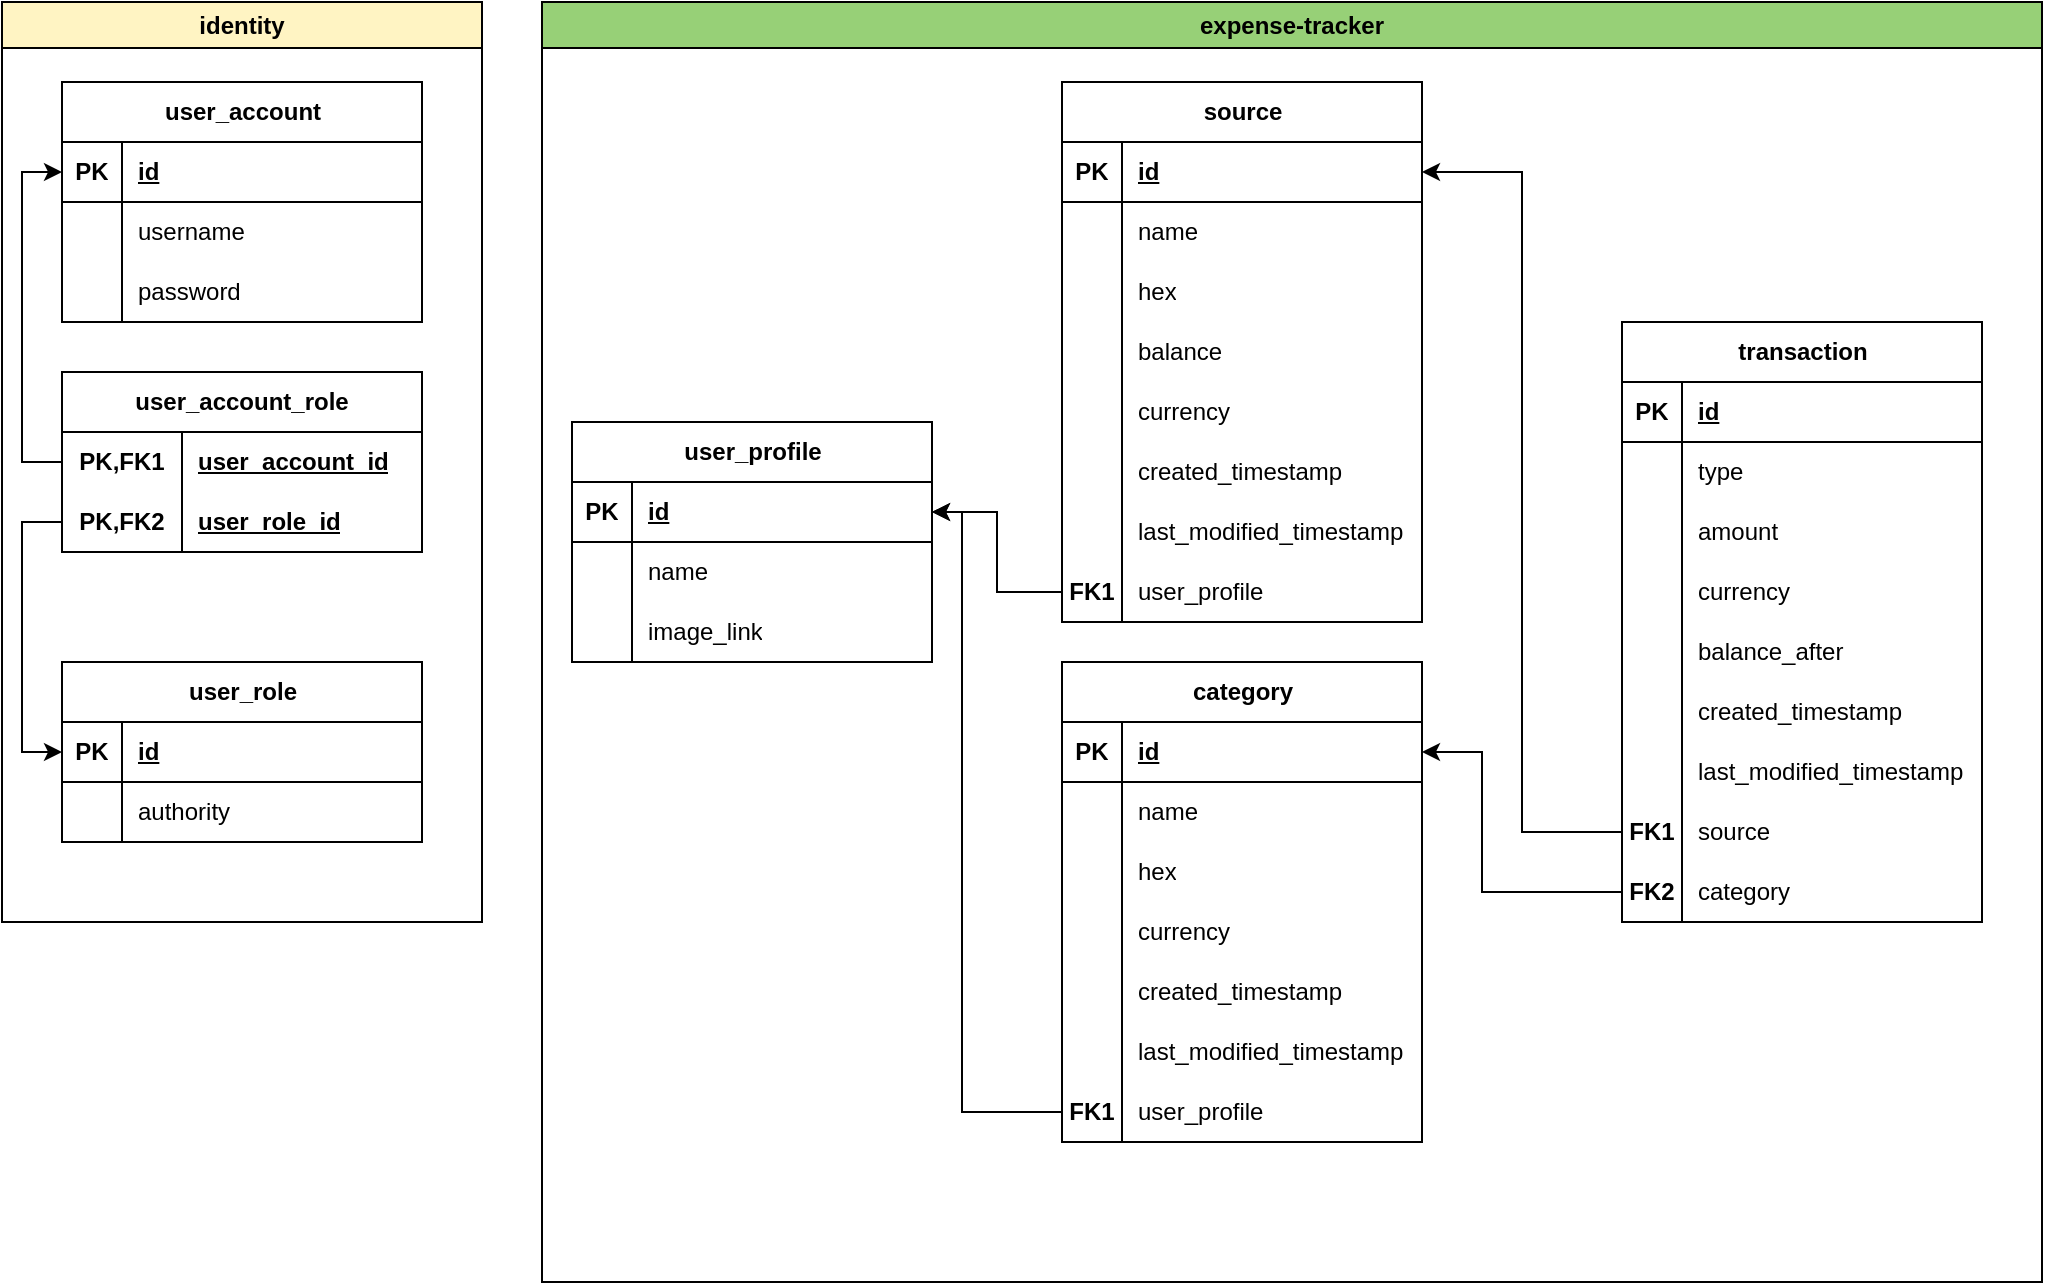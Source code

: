 <mxfile version="22.1.22" type="embed">
  <diagram name="Page-1" id="-AP3NBKIK3Mont0LxP1u">
    <mxGraphModel dx="1598" dy="752" grid="1" gridSize="10" guides="1" tooltips="1" connect="1" arrows="1" fold="1" page="0" pageScale="1" pageWidth="850" pageHeight="1100" math="0" shadow="0">
      <root>
        <mxCell id="0" />
        <mxCell id="1" parent="0" />
        <mxCell id="D_hsqOAqt4-Qwns7WPmI-1" value="identity" style="swimlane;whiteSpace=wrap;html=1;fillColor=#FFF4C3;" parent="1" vertex="1">
          <mxGeometry x="-800" y="20" width="240" height="460" as="geometry" />
        </mxCell>
        <mxCell id="D_hsqOAqt4-Qwns7WPmI-2" value="user_account" style="shape=table;startSize=30;container=1;collapsible=1;childLayout=tableLayout;fixedRows=1;rowLines=0;fontStyle=1;align=center;resizeLast=1;html=1;" parent="D_hsqOAqt4-Qwns7WPmI-1" vertex="1">
          <mxGeometry x="30" y="40" width="180" height="120" as="geometry" />
        </mxCell>
        <mxCell id="D_hsqOAqt4-Qwns7WPmI-3" value="" style="shape=tableRow;horizontal=0;startSize=0;swimlaneHead=0;swimlaneBody=0;fillColor=none;collapsible=0;dropTarget=0;points=[[0,0.5],[1,0.5]];portConstraint=eastwest;top=0;left=0;right=0;bottom=1;" parent="D_hsqOAqt4-Qwns7WPmI-2" vertex="1">
          <mxGeometry y="30" width="180" height="30" as="geometry" />
        </mxCell>
        <mxCell id="D_hsqOAqt4-Qwns7WPmI-4" value="PK" style="shape=partialRectangle;connectable=0;fillColor=none;top=0;left=0;bottom=0;right=0;fontStyle=1;overflow=hidden;whiteSpace=wrap;html=1;" parent="D_hsqOAqt4-Qwns7WPmI-3" vertex="1">
          <mxGeometry width="30" height="30" as="geometry">
            <mxRectangle width="30" height="30" as="alternateBounds" />
          </mxGeometry>
        </mxCell>
        <mxCell id="D_hsqOAqt4-Qwns7WPmI-5" value="id" style="shape=partialRectangle;connectable=0;fillColor=none;top=0;left=0;bottom=0;right=0;align=left;spacingLeft=6;fontStyle=5;overflow=hidden;whiteSpace=wrap;html=1;" parent="D_hsqOAqt4-Qwns7WPmI-3" vertex="1">
          <mxGeometry x="30" width="150" height="30" as="geometry">
            <mxRectangle width="150" height="30" as="alternateBounds" />
          </mxGeometry>
        </mxCell>
        <mxCell id="D_hsqOAqt4-Qwns7WPmI-6" value="" style="shape=tableRow;horizontal=0;startSize=0;swimlaneHead=0;swimlaneBody=0;fillColor=none;collapsible=0;dropTarget=0;points=[[0,0.5],[1,0.5]];portConstraint=eastwest;top=0;left=0;right=0;bottom=0;" parent="D_hsqOAqt4-Qwns7WPmI-2" vertex="1">
          <mxGeometry y="60" width="180" height="30" as="geometry" />
        </mxCell>
        <mxCell id="D_hsqOAqt4-Qwns7WPmI-7" value="" style="shape=partialRectangle;connectable=0;fillColor=none;top=0;left=0;bottom=0;right=0;editable=1;overflow=hidden;whiteSpace=wrap;html=1;" parent="D_hsqOAqt4-Qwns7WPmI-6" vertex="1">
          <mxGeometry width="30" height="30" as="geometry">
            <mxRectangle width="30" height="30" as="alternateBounds" />
          </mxGeometry>
        </mxCell>
        <mxCell id="D_hsqOAqt4-Qwns7WPmI-8" value="username" style="shape=partialRectangle;connectable=0;fillColor=none;top=0;left=0;bottom=0;right=0;align=left;spacingLeft=6;overflow=hidden;whiteSpace=wrap;html=1;" parent="D_hsqOAqt4-Qwns7WPmI-6" vertex="1">
          <mxGeometry x="30" width="150" height="30" as="geometry">
            <mxRectangle width="150" height="30" as="alternateBounds" />
          </mxGeometry>
        </mxCell>
        <mxCell id="D_hsqOAqt4-Qwns7WPmI-9" value="" style="shape=tableRow;horizontal=0;startSize=0;swimlaneHead=0;swimlaneBody=0;fillColor=none;collapsible=0;dropTarget=0;points=[[0,0.5],[1,0.5]];portConstraint=eastwest;top=0;left=0;right=0;bottom=0;" parent="D_hsqOAqt4-Qwns7WPmI-2" vertex="1">
          <mxGeometry y="90" width="180" height="30" as="geometry" />
        </mxCell>
        <mxCell id="D_hsqOAqt4-Qwns7WPmI-10" value="" style="shape=partialRectangle;connectable=0;fillColor=none;top=0;left=0;bottom=0;right=0;editable=1;overflow=hidden;whiteSpace=wrap;html=1;" parent="D_hsqOAqt4-Qwns7WPmI-9" vertex="1">
          <mxGeometry width="30" height="30" as="geometry">
            <mxRectangle width="30" height="30" as="alternateBounds" />
          </mxGeometry>
        </mxCell>
        <mxCell id="D_hsqOAqt4-Qwns7WPmI-11" value="password" style="shape=partialRectangle;connectable=0;fillColor=none;top=0;left=0;bottom=0;right=0;align=left;spacingLeft=6;overflow=hidden;whiteSpace=wrap;html=1;" parent="D_hsqOAqt4-Qwns7WPmI-9" vertex="1">
          <mxGeometry x="30" width="150" height="30" as="geometry">
            <mxRectangle width="150" height="30" as="alternateBounds" />
          </mxGeometry>
        </mxCell>
        <mxCell id="D_hsqOAqt4-Qwns7WPmI-15" value="user_role" style="shape=table;startSize=30;container=1;collapsible=1;childLayout=tableLayout;fixedRows=1;rowLines=0;fontStyle=1;align=center;resizeLast=1;html=1;" parent="D_hsqOAqt4-Qwns7WPmI-1" vertex="1">
          <mxGeometry x="30" y="330" width="180" height="90" as="geometry" />
        </mxCell>
        <mxCell id="D_hsqOAqt4-Qwns7WPmI-16" value="" style="shape=tableRow;horizontal=0;startSize=0;swimlaneHead=0;swimlaneBody=0;fillColor=none;collapsible=0;dropTarget=0;points=[[0,0.5],[1,0.5]];portConstraint=eastwest;top=0;left=0;right=0;bottom=1;" parent="D_hsqOAqt4-Qwns7WPmI-15" vertex="1">
          <mxGeometry y="30" width="180" height="30" as="geometry" />
        </mxCell>
        <mxCell id="D_hsqOAqt4-Qwns7WPmI-17" value="PK" style="shape=partialRectangle;connectable=0;fillColor=none;top=0;left=0;bottom=0;right=0;fontStyle=1;overflow=hidden;whiteSpace=wrap;html=1;" parent="D_hsqOAqt4-Qwns7WPmI-16" vertex="1">
          <mxGeometry width="30" height="30" as="geometry">
            <mxRectangle width="30" height="30" as="alternateBounds" />
          </mxGeometry>
        </mxCell>
        <mxCell id="D_hsqOAqt4-Qwns7WPmI-18" value="id" style="shape=partialRectangle;connectable=0;fillColor=none;top=0;left=0;bottom=0;right=0;align=left;spacingLeft=6;fontStyle=5;overflow=hidden;whiteSpace=wrap;html=1;" parent="D_hsqOAqt4-Qwns7WPmI-16" vertex="1">
          <mxGeometry x="30" width="150" height="30" as="geometry">
            <mxRectangle width="150" height="30" as="alternateBounds" />
          </mxGeometry>
        </mxCell>
        <mxCell id="D_hsqOAqt4-Qwns7WPmI-19" value="" style="shape=tableRow;horizontal=0;startSize=0;swimlaneHead=0;swimlaneBody=0;fillColor=none;collapsible=0;dropTarget=0;points=[[0,0.5],[1,0.5]];portConstraint=eastwest;top=0;left=0;right=0;bottom=0;" parent="D_hsqOAqt4-Qwns7WPmI-15" vertex="1">
          <mxGeometry y="60" width="180" height="30" as="geometry" />
        </mxCell>
        <mxCell id="D_hsqOAqt4-Qwns7WPmI-20" value="" style="shape=partialRectangle;connectable=0;fillColor=none;top=0;left=0;bottom=0;right=0;editable=1;overflow=hidden;whiteSpace=wrap;html=1;" parent="D_hsqOAqt4-Qwns7WPmI-19" vertex="1">
          <mxGeometry width="30" height="30" as="geometry">
            <mxRectangle width="30" height="30" as="alternateBounds" />
          </mxGeometry>
        </mxCell>
        <mxCell id="D_hsqOAqt4-Qwns7WPmI-21" value="authority" style="shape=partialRectangle;connectable=0;fillColor=none;top=0;left=0;bottom=0;right=0;align=left;spacingLeft=6;overflow=hidden;whiteSpace=wrap;html=1;" parent="D_hsqOAqt4-Qwns7WPmI-19" vertex="1">
          <mxGeometry x="30" width="150" height="30" as="geometry">
            <mxRectangle width="150" height="30" as="alternateBounds" />
          </mxGeometry>
        </mxCell>
        <mxCell id="D_hsqOAqt4-Qwns7WPmI-25" value="user_account_role" style="shape=table;startSize=30;container=1;collapsible=1;childLayout=tableLayout;fixedRows=1;rowLines=0;fontStyle=1;align=center;resizeLast=1;html=1;whiteSpace=wrap;" parent="D_hsqOAqt4-Qwns7WPmI-1" vertex="1">
          <mxGeometry x="30" y="185" width="180" height="90" as="geometry" />
        </mxCell>
        <mxCell id="D_hsqOAqt4-Qwns7WPmI-26" value="" style="shape=tableRow;horizontal=0;startSize=0;swimlaneHead=0;swimlaneBody=0;fillColor=none;collapsible=0;dropTarget=0;points=[[0,0.5],[1,0.5]];portConstraint=eastwest;top=0;left=0;right=0;bottom=0;html=1;" parent="D_hsqOAqt4-Qwns7WPmI-25" vertex="1">
          <mxGeometry y="30" width="180" height="30" as="geometry" />
        </mxCell>
        <mxCell id="D_hsqOAqt4-Qwns7WPmI-27" value="PK,FK1" style="shape=partialRectangle;connectable=0;fillColor=none;top=0;left=0;bottom=0;right=0;fontStyle=1;overflow=hidden;html=1;whiteSpace=wrap;" parent="D_hsqOAqt4-Qwns7WPmI-26" vertex="1">
          <mxGeometry width="60" height="30" as="geometry">
            <mxRectangle width="60" height="30" as="alternateBounds" />
          </mxGeometry>
        </mxCell>
        <mxCell id="D_hsqOAqt4-Qwns7WPmI-28" value="user_account_id" style="shape=partialRectangle;connectable=0;fillColor=none;top=0;left=0;bottom=0;right=0;align=left;spacingLeft=6;fontStyle=5;overflow=hidden;html=1;whiteSpace=wrap;" parent="D_hsqOAqt4-Qwns7WPmI-26" vertex="1">
          <mxGeometry x="60" width="120" height="30" as="geometry">
            <mxRectangle width="120" height="30" as="alternateBounds" />
          </mxGeometry>
        </mxCell>
        <mxCell id="D_hsqOAqt4-Qwns7WPmI-29" value="" style="shape=tableRow;horizontal=0;startSize=0;swimlaneHead=0;swimlaneBody=0;fillColor=none;collapsible=0;dropTarget=0;points=[[0,0.5],[1,0.5]];portConstraint=eastwest;top=0;left=0;right=0;bottom=1;html=1;" parent="D_hsqOAqt4-Qwns7WPmI-25" vertex="1">
          <mxGeometry y="60" width="180" height="30" as="geometry" />
        </mxCell>
        <mxCell id="D_hsqOAqt4-Qwns7WPmI-30" value="PK,FK2" style="shape=partialRectangle;connectable=0;fillColor=none;top=0;left=0;bottom=0;right=0;fontStyle=1;overflow=hidden;html=1;whiteSpace=wrap;" parent="D_hsqOAqt4-Qwns7WPmI-29" vertex="1">
          <mxGeometry width="60" height="30" as="geometry">
            <mxRectangle width="60" height="30" as="alternateBounds" />
          </mxGeometry>
        </mxCell>
        <mxCell id="D_hsqOAqt4-Qwns7WPmI-31" value="user_role_id" style="shape=partialRectangle;connectable=0;fillColor=none;top=0;left=0;bottom=0;right=0;align=left;spacingLeft=6;fontStyle=5;overflow=hidden;html=1;whiteSpace=wrap;" parent="D_hsqOAqt4-Qwns7WPmI-29" vertex="1">
          <mxGeometry x="60" width="120" height="30" as="geometry">
            <mxRectangle width="120" height="30" as="alternateBounds" />
          </mxGeometry>
        </mxCell>
        <mxCell id="D_hsqOAqt4-Qwns7WPmI-38" style="edgeStyle=orthogonalEdgeStyle;rounded=0;orthogonalLoop=1;jettySize=auto;html=1;exitX=0;exitY=0.5;exitDx=0;exitDy=0;entryX=0;entryY=0.5;entryDx=0;entryDy=0;" parent="D_hsqOAqt4-Qwns7WPmI-1" source="D_hsqOAqt4-Qwns7WPmI-29" target="D_hsqOAqt4-Qwns7WPmI-16" edge="1">
          <mxGeometry relative="1" as="geometry" />
        </mxCell>
        <mxCell id="D_hsqOAqt4-Qwns7WPmI-39" style="edgeStyle=orthogonalEdgeStyle;rounded=0;orthogonalLoop=1;jettySize=auto;html=1;exitX=0;exitY=0.5;exitDx=0;exitDy=0;entryX=0;entryY=0.5;entryDx=0;entryDy=0;" parent="D_hsqOAqt4-Qwns7WPmI-1" source="D_hsqOAqt4-Qwns7WPmI-26" target="D_hsqOAqt4-Qwns7WPmI-3" edge="1">
          <mxGeometry relative="1" as="geometry" />
        </mxCell>
        <mxCell id="D_hsqOAqt4-Qwns7WPmI-40" value="expense-tracker" style="swimlane;whiteSpace=wrap;html=1;fillColor=#97D077;" parent="1" vertex="1">
          <mxGeometry x="-530" y="20" width="750" height="640" as="geometry">
            <mxRectangle x="-530" y="20" width="130" height="30" as="alternateBounds" />
          </mxGeometry>
        </mxCell>
        <mxCell id="D_hsqOAqt4-Qwns7WPmI-41" value="user_profile" style="shape=table;startSize=30;container=1;collapsible=1;childLayout=tableLayout;fixedRows=1;rowLines=0;fontStyle=1;align=center;resizeLast=1;html=1;" parent="D_hsqOAqt4-Qwns7WPmI-40" vertex="1">
          <mxGeometry x="15" y="210" width="180" height="120" as="geometry">
            <mxRectangle x="15" y="210" width="110" height="30" as="alternateBounds" />
          </mxGeometry>
        </mxCell>
        <mxCell id="D_hsqOAqt4-Qwns7WPmI-42" value="" style="shape=tableRow;horizontal=0;startSize=0;swimlaneHead=0;swimlaneBody=0;fillColor=none;collapsible=0;dropTarget=0;points=[[0,0.5],[1,0.5]];portConstraint=eastwest;top=0;left=0;right=0;bottom=1;" parent="D_hsqOAqt4-Qwns7WPmI-41" vertex="1">
          <mxGeometry y="30" width="180" height="30" as="geometry" />
        </mxCell>
        <mxCell id="D_hsqOAqt4-Qwns7WPmI-43" value="PK" style="shape=partialRectangle;connectable=0;fillColor=none;top=0;left=0;bottom=0;right=0;fontStyle=1;overflow=hidden;whiteSpace=wrap;html=1;" parent="D_hsqOAqt4-Qwns7WPmI-42" vertex="1">
          <mxGeometry width="30" height="30" as="geometry">
            <mxRectangle width="30" height="30" as="alternateBounds" />
          </mxGeometry>
        </mxCell>
        <mxCell id="D_hsqOAqt4-Qwns7WPmI-44" value="id" style="shape=partialRectangle;connectable=0;fillColor=none;top=0;left=0;bottom=0;right=0;align=left;spacingLeft=6;fontStyle=5;overflow=hidden;whiteSpace=wrap;html=1;" parent="D_hsqOAqt4-Qwns7WPmI-42" vertex="1">
          <mxGeometry x="30" width="150" height="30" as="geometry">
            <mxRectangle width="150" height="30" as="alternateBounds" />
          </mxGeometry>
        </mxCell>
        <mxCell id="D_hsqOAqt4-Qwns7WPmI-45" value="" style="shape=tableRow;horizontal=0;startSize=0;swimlaneHead=0;swimlaneBody=0;fillColor=none;collapsible=0;dropTarget=0;points=[[0,0.5],[1,0.5]];portConstraint=eastwest;top=0;left=0;right=0;bottom=0;" parent="D_hsqOAqt4-Qwns7WPmI-41" vertex="1">
          <mxGeometry y="60" width="180" height="30" as="geometry" />
        </mxCell>
        <mxCell id="D_hsqOAqt4-Qwns7WPmI-46" value="" style="shape=partialRectangle;connectable=0;fillColor=none;top=0;left=0;bottom=0;right=0;editable=1;overflow=hidden;whiteSpace=wrap;html=1;" parent="D_hsqOAqt4-Qwns7WPmI-45" vertex="1">
          <mxGeometry width="30" height="30" as="geometry">
            <mxRectangle width="30" height="30" as="alternateBounds" />
          </mxGeometry>
        </mxCell>
        <mxCell id="D_hsqOAqt4-Qwns7WPmI-47" value="name" style="shape=partialRectangle;connectable=0;fillColor=none;top=0;left=0;bottom=0;right=0;align=left;spacingLeft=6;overflow=hidden;whiteSpace=wrap;html=1;" parent="D_hsqOAqt4-Qwns7WPmI-45" vertex="1">
          <mxGeometry x="30" width="150" height="30" as="geometry">
            <mxRectangle width="150" height="30" as="alternateBounds" />
          </mxGeometry>
        </mxCell>
        <mxCell id="D_hsqOAqt4-Qwns7WPmI-48" value="" style="shape=tableRow;horizontal=0;startSize=0;swimlaneHead=0;swimlaneBody=0;fillColor=none;collapsible=0;dropTarget=0;points=[[0,0.5],[1,0.5]];portConstraint=eastwest;top=0;left=0;right=0;bottom=0;" parent="D_hsqOAqt4-Qwns7WPmI-41" vertex="1">
          <mxGeometry y="90" width="180" height="30" as="geometry" />
        </mxCell>
        <mxCell id="D_hsqOAqt4-Qwns7WPmI-49" value="" style="shape=partialRectangle;connectable=0;fillColor=none;top=0;left=0;bottom=0;right=0;editable=1;overflow=hidden;whiteSpace=wrap;html=1;" parent="D_hsqOAqt4-Qwns7WPmI-48" vertex="1">
          <mxGeometry width="30" height="30" as="geometry">
            <mxRectangle width="30" height="30" as="alternateBounds" />
          </mxGeometry>
        </mxCell>
        <mxCell id="D_hsqOAqt4-Qwns7WPmI-50" value="image_link" style="shape=partialRectangle;connectable=0;fillColor=none;top=0;left=0;bottom=0;right=0;align=left;spacingLeft=6;overflow=hidden;whiteSpace=wrap;html=1;" parent="D_hsqOAqt4-Qwns7WPmI-48" vertex="1">
          <mxGeometry x="30" width="150" height="30" as="geometry">
            <mxRectangle width="150" height="30" as="alternateBounds" />
          </mxGeometry>
        </mxCell>
        <mxCell id="D_hsqOAqt4-Qwns7WPmI-51" value="source" style="shape=table;startSize=30;container=1;collapsible=1;childLayout=tableLayout;fixedRows=1;rowLines=0;fontStyle=1;align=center;resizeLast=1;html=1;" parent="D_hsqOAqt4-Qwns7WPmI-40" vertex="1">
          <mxGeometry x="260" y="40" width="180" height="270" as="geometry" />
        </mxCell>
        <mxCell id="D_hsqOAqt4-Qwns7WPmI-52" value="" style="shape=tableRow;horizontal=0;startSize=0;swimlaneHead=0;swimlaneBody=0;fillColor=none;collapsible=0;dropTarget=0;points=[[0,0.5],[1,0.5]];portConstraint=eastwest;top=0;left=0;right=0;bottom=1;" parent="D_hsqOAqt4-Qwns7WPmI-51" vertex="1">
          <mxGeometry y="30" width="180" height="30" as="geometry" />
        </mxCell>
        <mxCell id="D_hsqOAqt4-Qwns7WPmI-53" value="PK" style="shape=partialRectangle;connectable=0;fillColor=none;top=0;left=0;bottom=0;right=0;fontStyle=1;overflow=hidden;whiteSpace=wrap;html=1;" parent="D_hsqOAqt4-Qwns7WPmI-52" vertex="1">
          <mxGeometry width="30" height="30" as="geometry">
            <mxRectangle width="30" height="30" as="alternateBounds" />
          </mxGeometry>
        </mxCell>
        <mxCell id="D_hsqOAqt4-Qwns7WPmI-54" value="id" style="shape=partialRectangle;connectable=0;fillColor=none;top=0;left=0;bottom=0;right=0;align=left;spacingLeft=6;fontStyle=5;overflow=hidden;whiteSpace=wrap;html=1;" parent="D_hsqOAqt4-Qwns7WPmI-52" vertex="1">
          <mxGeometry x="30" width="150" height="30" as="geometry">
            <mxRectangle width="150" height="30" as="alternateBounds" />
          </mxGeometry>
        </mxCell>
        <mxCell id="D_hsqOAqt4-Qwns7WPmI-55" value="" style="shape=tableRow;horizontal=0;startSize=0;swimlaneHead=0;swimlaneBody=0;fillColor=none;collapsible=0;dropTarget=0;points=[[0,0.5],[1,0.5]];portConstraint=eastwest;top=0;left=0;right=0;bottom=0;" parent="D_hsqOAqt4-Qwns7WPmI-51" vertex="1">
          <mxGeometry y="60" width="180" height="30" as="geometry" />
        </mxCell>
        <mxCell id="D_hsqOAqt4-Qwns7WPmI-56" value="" style="shape=partialRectangle;connectable=0;fillColor=none;top=0;left=0;bottom=0;right=0;editable=1;overflow=hidden;whiteSpace=wrap;html=1;" parent="D_hsqOAqt4-Qwns7WPmI-55" vertex="1">
          <mxGeometry width="30" height="30" as="geometry">
            <mxRectangle width="30" height="30" as="alternateBounds" />
          </mxGeometry>
        </mxCell>
        <mxCell id="D_hsqOAqt4-Qwns7WPmI-57" value="name" style="shape=partialRectangle;connectable=0;fillColor=none;top=0;left=0;bottom=0;right=0;align=left;spacingLeft=6;overflow=hidden;whiteSpace=wrap;html=1;" parent="D_hsqOAqt4-Qwns7WPmI-55" vertex="1">
          <mxGeometry x="30" width="150" height="30" as="geometry">
            <mxRectangle width="150" height="30" as="alternateBounds" />
          </mxGeometry>
        </mxCell>
        <mxCell id="D_hsqOAqt4-Qwns7WPmI-76" value="" style="shape=tableRow;horizontal=0;startSize=0;swimlaneHead=0;swimlaneBody=0;fillColor=none;collapsible=0;dropTarget=0;points=[[0,0.5],[1,0.5]];portConstraint=eastwest;top=0;left=0;right=0;bottom=0;" parent="D_hsqOAqt4-Qwns7WPmI-51" vertex="1">
          <mxGeometry y="90" width="180" height="30" as="geometry" />
        </mxCell>
        <mxCell id="D_hsqOAqt4-Qwns7WPmI-77" value="" style="shape=partialRectangle;connectable=0;fillColor=none;top=0;left=0;bottom=0;right=0;editable=1;overflow=hidden;whiteSpace=wrap;html=1;" parent="D_hsqOAqt4-Qwns7WPmI-76" vertex="1">
          <mxGeometry width="30" height="30" as="geometry">
            <mxRectangle width="30" height="30" as="alternateBounds" />
          </mxGeometry>
        </mxCell>
        <mxCell id="D_hsqOAqt4-Qwns7WPmI-78" value="hex" style="shape=partialRectangle;connectable=0;fillColor=none;top=0;left=0;bottom=0;right=0;align=left;spacingLeft=6;overflow=hidden;whiteSpace=wrap;html=1;" parent="D_hsqOAqt4-Qwns7WPmI-76" vertex="1">
          <mxGeometry x="30" width="150" height="30" as="geometry">
            <mxRectangle width="150" height="30" as="alternateBounds" />
          </mxGeometry>
        </mxCell>
        <mxCell id="D_hsqOAqt4-Qwns7WPmI-79" value="" style="shape=tableRow;horizontal=0;startSize=0;swimlaneHead=0;swimlaneBody=0;fillColor=none;collapsible=0;dropTarget=0;points=[[0,0.5],[1,0.5]];portConstraint=eastwest;top=0;left=0;right=0;bottom=0;" parent="D_hsqOAqt4-Qwns7WPmI-51" vertex="1">
          <mxGeometry y="120" width="180" height="30" as="geometry" />
        </mxCell>
        <mxCell id="D_hsqOAqt4-Qwns7WPmI-80" value="" style="shape=partialRectangle;connectable=0;fillColor=none;top=0;left=0;bottom=0;right=0;editable=1;overflow=hidden;whiteSpace=wrap;html=1;" parent="D_hsqOAqt4-Qwns7WPmI-79" vertex="1">
          <mxGeometry width="30" height="30" as="geometry">
            <mxRectangle width="30" height="30" as="alternateBounds" />
          </mxGeometry>
        </mxCell>
        <mxCell id="D_hsqOAqt4-Qwns7WPmI-81" value="balance" style="shape=partialRectangle;connectable=0;fillColor=none;top=0;left=0;bottom=0;right=0;align=left;spacingLeft=6;overflow=hidden;whiteSpace=wrap;html=1;" parent="D_hsqOAqt4-Qwns7WPmI-79" vertex="1">
          <mxGeometry x="30" width="150" height="30" as="geometry">
            <mxRectangle width="150" height="30" as="alternateBounds" />
          </mxGeometry>
        </mxCell>
        <mxCell id="D_hsqOAqt4-Qwns7WPmI-82" value="" style="shape=tableRow;horizontal=0;startSize=0;swimlaneHead=0;swimlaneBody=0;fillColor=none;collapsible=0;dropTarget=0;points=[[0,0.5],[1,0.5]];portConstraint=eastwest;top=0;left=0;right=0;bottom=0;" parent="D_hsqOAqt4-Qwns7WPmI-51" vertex="1">
          <mxGeometry y="150" width="180" height="30" as="geometry" />
        </mxCell>
        <mxCell id="D_hsqOAqt4-Qwns7WPmI-83" value="" style="shape=partialRectangle;connectable=0;fillColor=none;top=0;left=0;bottom=0;right=0;editable=1;overflow=hidden;whiteSpace=wrap;html=1;" parent="D_hsqOAqt4-Qwns7WPmI-82" vertex="1">
          <mxGeometry width="30" height="30" as="geometry">
            <mxRectangle width="30" height="30" as="alternateBounds" />
          </mxGeometry>
        </mxCell>
        <mxCell id="D_hsqOAqt4-Qwns7WPmI-84" value="currency" style="shape=partialRectangle;connectable=0;fillColor=none;top=0;left=0;bottom=0;right=0;align=left;spacingLeft=6;overflow=hidden;whiteSpace=wrap;html=1;" parent="D_hsqOAqt4-Qwns7WPmI-82" vertex="1">
          <mxGeometry x="30" width="150" height="30" as="geometry">
            <mxRectangle width="150" height="30" as="alternateBounds" />
          </mxGeometry>
        </mxCell>
        <mxCell id="D_hsqOAqt4-Qwns7WPmI-85" value="" style="shape=tableRow;horizontal=0;startSize=0;swimlaneHead=0;swimlaneBody=0;fillColor=none;collapsible=0;dropTarget=0;points=[[0,0.5],[1,0.5]];portConstraint=eastwest;top=0;left=0;right=0;bottom=0;" parent="D_hsqOAqt4-Qwns7WPmI-51" vertex="1">
          <mxGeometry y="180" width="180" height="30" as="geometry" />
        </mxCell>
        <mxCell id="D_hsqOAqt4-Qwns7WPmI-86" value="" style="shape=partialRectangle;connectable=0;fillColor=none;top=0;left=0;bottom=0;right=0;editable=1;overflow=hidden;whiteSpace=wrap;html=1;" parent="D_hsqOAqt4-Qwns7WPmI-85" vertex="1">
          <mxGeometry width="30" height="30" as="geometry">
            <mxRectangle width="30" height="30" as="alternateBounds" />
          </mxGeometry>
        </mxCell>
        <mxCell id="D_hsqOAqt4-Qwns7WPmI-87" value="created_timestamp" style="shape=partialRectangle;connectable=0;fillColor=none;top=0;left=0;bottom=0;right=0;align=left;spacingLeft=6;overflow=hidden;whiteSpace=wrap;html=1;" parent="D_hsqOAqt4-Qwns7WPmI-85" vertex="1">
          <mxGeometry x="30" width="150" height="30" as="geometry">
            <mxRectangle width="150" height="30" as="alternateBounds" />
          </mxGeometry>
        </mxCell>
        <mxCell id="D_hsqOAqt4-Qwns7WPmI-88" value="" style="shape=tableRow;horizontal=0;startSize=0;swimlaneHead=0;swimlaneBody=0;fillColor=none;collapsible=0;dropTarget=0;points=[[0,0.5],[1,0.5]];portConstraint=eastwest;top=0;left=0;right=0;bottom=0;" parent="D_hsqOAqt4-Qwns7WPmI-51" vertex="1">
          <mxGeometry y="210" width="180" height="30" as="geometry" />
        </mxCell>
        <mxCell id="D_hsqOAqt4-Qwns7WPmI-89" value="" style="shape=partialRectangle;connectable=0;fillColor=none;top=0;left=0;bottom=0;right=0;editable=1;overflow=hidden;whiteSpace=wrap;html=1;" parent="D_hsqOAqt4-Qwns7WPmI-88" vertex="1">
          <mxGeometry width="30" height="30" as="geometry">
            <mxRectangle width="30" height="30" as="alternateBounds" />
          </mxGeometry>
        </mxCell>
        <mxCell id="D_hsqOAqt4-Qwns7WPmI-90" value="last_modified_timestamp" style="shape=partialRectangle;connectable=0;fillColor=none;top=0;left=0;bottom=0;right=0;align=left;spacingLeft=6;overflow=hidden;whiteSpace=wrap;html=1;" parent="D_hsqOAqt4-Qwns7WPmI-88" vertex="1">
          <mxGeometry x="30" width="150" height="30" as="geometry">
            <mxRectangle width="150" height="30" as="alternateBounds" />
          </mxGeometry>
        </mxCell>
        <mxCell id="D_hsqOAqt4-Qwns7WPmI-91" value="" style="shape=tableRow;horizontal=0;startSize=0;swimlaneHead=0;swimlaneBody=0;fillColor=none;collapsible=0;dropTarget=0;points=[[0,0.5],[1,0.5]];portConstraint=eastwest;top=0;left=0;right=0;bottom=0;" parent="D_hsqOAqt4-Qwns7WPmI-51" vertex="1">
          <mxGeometry y="240" width="180" height="30" as="geometry" />
        </mxCell>
        <mxCell id="D_hsqOAqt4-Qwns7WPmI-92" value="&lt;b&gt;FK1&lt;/b&gt;" style="shape=partialRectangle;connectable=0;fillColor=none;top=0;left=0;bottom=0;right=0;editable=1;overflow=hidden;whiteSpace=wrap;html=1;" parent="D_hsqOAqt4-Qwns7WPmI-91" vertex="1">
          <mxGeometry width="30" height="30" as="geometry">
            <mxRectangle width="30" height="30" as="alternateBounds" />
          </mxGeometry>
        </mxCell>
        <mxCell id="D_hsqOAqt4-Qwns7WPmI-93" value="user_profile" style="shape=partialRectangle;connectable=0;fillColor=none;top=0;left=0;bottom=0;right=0;align=left;spacingLeft=6;overflow=hidden;whiteSpace=wrap;html=1;" parent="D_hsqOAqt4-Qwns7WPmI-91" vertex="1">
          <mxGeometry x="30" width="150" height="30" as="geometry">
            <mxRectangle width="150" height="30" as="alternateBounds" />
          </mxGeometry>
        </mxCell>
        <mxCell id="D_hsqOAqt4-Qwns7WPmI-95" value="category" style="shape=table;startSize=30;container=1;collapsible=1;childLayout=tableLayout;fixedRows=1;rowLines=0;fontStyle=1;align=center;resizeLast=1;html=1;" parent="D_hsqOAqt4-Qwns7WPmI-40" vertex="1">
          <mxGeometry x="260" y="330" width="180" height="240" as="geometry" />
        </mxCell>
        <mxCell id="D_hsqOAqt4-Qwns7WPmI-96" value="" style="shape=tableRow;horizontal=0;startSize=0;swimlaneHead=0;swimlaneBody=0;fillColor=none;collapsible=0;dropTarget=0;points=[[0,0.5],[1,0.5]];portConstraint=eastwest;top=0;left=0;right=0;bottom=1;" parent="D_hsqOAqt4-Qwns7WPmI-95" vertex="1">
          <mxGeometry y="30" width="180" height="30" as="geometry" />
        </mxCell>
        <mxCell id="D_hsqOAqt4-Qwns7WPmI-97" value="PK" style="shape=partialRectangle;connectable=0;fillColor=none;top=0;left=0;bottom=0;right=0;fontStyle=1;overflow=hidden;whiteSpace=wrap;html=1;" parent="D_hsqOAqt4-Qwns7WPmI-96" vertex="1">
          <mxGeometry width="30" height="30" as="geometry">
            <mxRectangle width="30" height="30" as="alternateBounds" />
          </mxGeometry>
        </mxCell>
        <mxCell id="D_hsqOAqt4-Qwns7WPmI-98" value="id" style="shape=partialRectangle;connectable=0;fillColor=none;top=0;left=0;bottom=0;right=0;align=left;spacingLeft=6;fontStyle=5;overflow=hidden;whiteSpace=wrap;html=1;" parent="D_hsqOAqt4-Qwns7WPmI-96" vertex="1">
          <mxGeometry x="30" width="150" height="30" as="geometry">
            <mxRectangle width="150" height="30" as="alternateBounds" />
          </mxGeometry>
        </mxCell>
        <mxCell id="D_hsqOAqt4-Qwns7WPmI-99" value="" style="shape=tableRow;horizontal=0;startSize=0;swimlaneHead=0;swimlaneBody=0;fillColor=none;collapsible=0;dropTarget=0;points=[[0,0.5],[1,0.5]];portConstraint=eastwest;top=0;left=0;right=0;bottom=0;" parent="D_hsqOAqt4-Qwns7WPmI-95" vertex="1">
          <mxGeometry y="60" width="180" height="30" as="geometry" />
        </mxCell>
        <mxCell id="D_hsqOAqt4-Qwns7WPmI-100" value="" style="shape=partialRectangle;connectable=0;fillColor=none;top=0;left=0;bottom=0;right=0;editable=1;overflow=hidden;whiteSpace=wrap;html=1;" parent="D_hsqOAqt4-Qwns7WPmI-99" vertex="1">
          <mxGeometry width="30" height="30" as="geometry">
            <mxRectangle width="30" height="30" as="alternateBounds" />
          </mxGeometry>
        </mxCell>
        <mxCell id="D_hsqOAqt4-Qwns7WPmI-101" value="name" style="shape=partialRectangle;connectable=0;fillColor=none;top=0;left=0;bottom=0;right=0;align=left;spacingLeft=6;overflow=hidden;whiteSpace=wrap;html=1;" parent="D_hsqOAqt4-Qwns7WPmI-99" vertex="1">
          <mxGeometry x="30" width="150" height="30" as="geometry">
            <mxRectangle width="150" height="30" as="alternateBounds" />
          </mxGeometry>
        </mxCell>
        <mxCell id="D_hsqOAqt4-Qwns7WPmI-102" value="" style="shape=tableRow;horizontal=0;startSize=0;swimlaneHead=0;swimlaneBody=0;fillColor=none;collapsible=0;dropTarget=0;points=[[0,0.5],[1,0.5]];portConstraint=eastwest;top=0;left=0;right=0;bottom=0;" parent="D_hsqOAqt4-Qwns7WPmI-95" vertex="1">
          <mxGeometry y="90" width="180" height="30" as="geometry" />
        </mxCell>
        <mxCell id="D_hsqOAqt4-Qwns7WPmI-103" value="" style="shape=partialRectangle;connectable=0;fillColor=none;top=0;left=0;bottom=0;right=0;editable=1;overflow=hidden;whiteSpace=wrap;html=1;" parent="D_hsqOAqt4-Qwns7WPmI-102" vertex="1">
          <mxGeometry width="30" height="30" as="geometry">
            <mxRectangle width="30" height="30" as="alternateBounds" />
          </mxGeometry>
        </mxCell>
        <mxCell id="D_hsqOAqt4-Qwns7WPmI-104" value="hex" style="shape=partialRectangle;connectable=0;fillColor=none;top=0;left=0;bottom=0;right=0;align=left;spacingLeft=6;overflow=hidden;whiteSpace=wrap;html=1;" parent="D_hsqOAqt4-Qwns7WPmI-102" vertex="1">
          <mxGeometry x="30" width="150" height="30" as="geometry">
            <mxRectangle width="150" height="30" as="alternateBounds" />
          </mxGeometry>
        </mxCell>
        <mxCell id="D_hsqOAqt4-Qwns7WPmI-108" value="" style="shape=tableRow;horizontal=0;startSize=0;swimlaneHead=0;swimlaneBody=0;fillColor=none;collapsible=0;dropTarget=0;points=[[0,0.5],[1,0.5]];portConstraint=eastwest;top=0;left=0;right=0;bottom=0;" parent="D_hsqOAqt4-Qwns7WPmI-95" vertex="1">
          <mxGeometry y="120" width="180" height="30" as="geometry" />
        </mxCell>
        <mxCell id="D_hsqOAqt4-Qwns7WPmI-109" value="" style="shape=partialRectangle;connectable=0;fillColor=none;top=0;left=0;bottom=0;right=0;editable=1;overflow=hidden;whiteSpace=wrap;html=1;" parent="D_hsqOAqt4-Qwns7WPmI-108" vertex="1">
          <mxGeometry width="30" height="30" as="geometry">
            <mxRectangle width="30" height="30" as="alternateBounds" />
          </mxGeometry>
        </mxCell>
        <mxCell id="D_hsqOAqt4-Qwns7WPmI-110" value="currency" style="shape=partialRectangle;connectable=0;fillColor=none;top=0;left=0;bottom=0;right=0;align=left;spacingLeft=6;overflow=hidden;whiteSpace=wrap;html=1;" parent="D_hsqOAqt4-Qwns7WPmI-108" vertex="1">
          <mxGeometry x="30" width="150" height="30" as="geometry">
            <mxRectangle width="150" height="30" as="alternateBounds" />
          </mxGeometry>
        </mxCell>
        <mxCell id="D_hsqOAqt4-Qwns7WPmI-111" value="" style="shape=tableRow;horizontal=0;startSize=0;swimlaneHead=0;swimlaneBody=0;fillColor=none;collapsible=0;dropTarget=0;points=[[0,0.5],[1,0.5]];portConstraint=eastwest;top=0;left=0;right=0;bottom=0;" parent="D_hsqOAqt4-Qwns7WPmI-95" vertex="1">
          <mxGeometry y="150" width="180" height="30" as="geometry" />
        </mxCell>
        <mxCell id="D_hsqOAqt4-Qwns7WPmI-112" value="" style="shape=partialRectangle;connectable=0;fillColor=none;top=0;left=0;bottom=0;right=0;editable=1;overflow=hidden;whiteSpace=wrap;html=1;" parent="D_hsqOAqt4-Qwns7WPmI-111" vertex="1">
          <mxGeometry width="30" height="30" as="geometry">
            <mxRectangle width="30" height="30" as="alternateBounds" />
          </mxGeometry>
        </mxCell>
        <mxCell id="D_hsqOAqt4-Qwns7WPmI-113" value="created_timestamp" style="shape=partialRectangle;connectable=0;fillColor=none;top=0;left=0;bottom=0;right=0;align=left;spacingLeft=6;overflow=hidden;whiteSpace=wrap;html=1;" parent="D_hsqOAqt4-Qwns7WPmI-111" vertex="1">
          <mxGeometry x="30" width="150" height="30" as="geometry">
            <mxRectangle width="150" height="30" as="alternateBounds" />
          </mxGeometry>
        </mxCell>
        <mxCell id="D_hsqOAqt4-Qwns7WPmI-114" value="" style="shape=tableRow;horizontal=0;startSize=0;swimlaneHead=0;swimlaneBody=0;fillColor=none;collapsible=0;dropTarget=0;points=[[0,0.5],[1,0.5]];portConstraint=eastwest;top=0;left=0;right=0;bottom=0;" parent="D_hsqOAqt4-Qwns7WPmI-95" vertex="1">
          <mxGeometry y="180" width="180" height="30" as="geometry" />
        </mxCell>
        <mxCell id="D_hsqOAqt4-Qwns7WPmI-115" value="" style="shape=partialRectangle;connectable=0;fillColor=none;top=0;left=0;bottom=0;right=0;editable=1;overflow=hidden;whiteSpace=wrap;html=1;" parent="D_hsqOAqt4-Qwns7WPmI-114" vertex="1">
          <mxGeometry width="30" height="30" as="geometry">
            <mxRectangle width="30" height="30" as="alternateBounds" />
          </mxGeometry>
        </mxCell>
        <mxCell id="D_hsqOAqt4-Qwns7WPmI-116" value="last_modified_timestamp" style="shape=partialRectangle;connectable=0;fillColor=none;top=0;left=0;bottom=0;right=0;align=left;spacingLeft=6;overflow=hidden;whiteSpace=wrap;html=1;" parent="D_hsqOAqt4-Qwns7WPmI-114" vertex="1">
          <mxGeometry x="30" width="150" height="30" as="geometry">
            <mxRectangle width="150" height="30" as="alternateBounds" />
          </mxGeometry>
        </mxCell>
        <mxCell id="D_hsqOAqt4-Qwns7WPmI-117" value="" style="shape=tableRow;horizontal=0;startSize=0;swimlaneHead=0;swimlaneBody=0;fillColor=none;collapsible=0;dropTarget=0;points=[[0,0.5],[1,0.5]];portConstraint=eastwest;top=0;left=0;right=0;bottom=0;" parent="D_hsqOAqt4-Qwns7WPmI-95" vertex="1">
          <mxGeometry y="210" width="180" height="30" as="geometry" />
        </mxCell>
        <mxCell id="D_hsqOAqt4-Qwns7WPmI-118" value="&lt;b&gt;FK1&lt;/b&gt;" style="shape=partialRectangle;connectable=0;fillColor=none;top=0;left=0;bottom=0;right=0;editable=1;overflow=hidden;whiteSpace=wrap;html=1;" parent="D_hsqOAqt4-Qwns7WPmI-117" vertex="1">
          <mxGeometry width="30" height="30" as="geometry">
            <mxRectangle width="30" height="30" as="alternateBounds" />
          </mxGeometry>
        </mxCell>
        <mxCell id="D_hsqOAqt4-Qwns7WPmI-119" value="user_profile" style="shape=partialRectangle;connectable=0;fillColor=none;top=0;left=0;bottom=0;right=0;align=left;spacingLeft=6;overflow=hidden;whiteSpace=wrap;html=1;" parent="D_hsqOAqt4-Qwns7WPmI-117" vertex="1">
          <mxGeometry x="30" width="150" height="30" as="geometry">
            <mxRectangle width="150" height="30" as="alternateBounds" />
          </mxGeometry>
        </mxCell>
        <mxCell id="D_hsqOAqt4-Qwns7WPmI-120" style="edgeStyle=orthogonalEdgeStyle;rounded=0;orthogonalLoop=1;jettySize=auto;html=1;exitX=0;exitY=0.5;exitDx=0;exitDy=0;entryX=1;entryY=0.5;entryDx=0;entryDy=0;" parent="D_hsqOAqt4-Qwns7WPmI-40" source="D_hsqOAqt4-Qwns7WPmI-91" target="D_hsqOAqt4-Qwns7WPmI-42" edge="1">
          <mxGeometry relative="1" as="geometry" />
        </mxCell>
        <mxCell id="D_hsqOAqt4-Qwns7WPmI-121" style="edgeStyle=orthogonalEdgeStyle;rounded=0;orthogonalLoop=1;jettySize=auto;html=1;exitX=0;exitY=0.5;exitDx=0;exitDy=0;entryX=1;entryY=0.5;entryDx=0;entryDy=0;" parent="D_hsqOAqt4-Qwns7WPmI-40" source="D_hsqOAqt4-Qwns7WPmI-117" target="D_hsqOAqt4-Qwns7WPmI-42" edge="1">
          <mxGeometry relative="1" as="geometry">
            <Array as="points">
              <mxPoint x="210" y="555" />
              <mxPoint x="210" y="255" />
            </Array>
          </mxGeometry>
        </mxCell>
        <mxCell id="D_hsqOAqt4-Qwns7WPmI-122" value="transaction" style="shape=table;startSize=30;container=1;collapsible=1;childLayout=tableLayout;fixedRows=1;rowLines=0;fontStyle=1;align=center;resizeLast=1;html=1;" parent="D_hsqOAqt4-Qwns7WPmI-40" vertex="1">
          <mxGeometry x="540" y="160" width="180" height="300" as="geometry" />
        </mxCell>
        <mxCell id="D_hsqOAqt4-Qwns7WPmI-123" value="" style="shape=tableRow;horizontal=0;startSize=0;swimlaneHead=0;swimlaneBody=0;fillColor=none;collapsible=0;dropTarget=0;points=[[0,0.5],[1,0.5]];portConstraint=eastwest;top=0;left=0;right=0;bottom=1;" parent="D_hsqOAqt4-Qwns7WPmI-122" vertex="1">
          <mxGeometry y="30" width="180" height="30" as="geometry" />
        </mxCell>
        <mxCell id="D_hsqOAqt4-Qwns7WPmI-124" value="PK" style="shape=partialRectangle;connectable=0;fillColor=none;top=0;left=0;bottom=0;right=0;fontStyle=1;overflow=hidden;whiteSpace=wrap;html=1;" parent="D_hsqOAqt4-Qwns7WPmI-123" vertex="1">
          <mxGeometry width="30" height="30" as="geometry">
            <mxRectangle width="30" height="30" as="alternateBounds" />
          </mxGeometry>
        </mxCell>
        <mxCell id="D_hsqOAqt4-Qwns7WPmI-125" value="id" style="shape=partialRectangle;connectable=0;fillColor=none;top=0;left=0;bottom=0;right=0;align=left;spacingLeft=6;fontStyle=5;overflow=hidden;whiteSpace=wrap;html=1;" parent="D_hsqOAqt4-Qwns7WPmI-123" vertex="1">
          <mxGeometry x="30" width="150" height="30" as="geometry">
            <mxRectangle width="150" height="30" as="alternateBounds" />
          </mxGeometry>
        </mxCell>
        <mxCell id="D_hsqOAqt4-Qwns7WPmI-126" value="" style="shape=tableRow;horizontal=0;startSize=0;swimlaneHead=0;swimlaneBody=0;fillColor=none;collapsible=0;dropTarget=0;points=[[0,0.5],[1,0.5]];portConstraint=eastwest;top=0;left=0;right=0;bottom=0;" parent="D_hsqOAqt4-Qwns7WPmI-122" vertex="1">
          <mxGeometry y="60" width="180" height="30" as="geometry" />
        </mxCell>
        <mxCell id="D_hsqOAqt4-Qwns7WPmI-127" value="" style="shape=partialRectangle;connectable=0;fillColor=none;top=0;left=0;bottom=0;right=0;editable=1;overflow=hidden;whiteSpace=wrap;html=1;" parent="D_hsqOAqt4-Qwns7WPmI-126" vertex="1">
          <mxGeometry width="30" height="30" as="geometry">
            <mxRectangle width="30" height="30" as="alternateBounds" />
          </mxGeometry>
        </mxCell>
        <mxCell id="D_hsqOAqt4-Qwns7WPmI-128" value="type" style="shape=partialRectangle;connectable=0;fillColor=none;top=0;left=0;bottom=0;right=0;align=left;spacingLeft=6;overflow=hidden;whiteSpace=wrap;html=1;" parent="D_hsqOAqt4-Qwns7WPmI-126" vertex="1">
          <mxGeometry x="30" width="150" height="30" as="geometry">
            <mxRectangle width="150" height="30" as="alternateBounds" />
          </mxGeometry>
        </mxCell>
        <mxCell id="D_hsqOAqt4-Qwns7WPmI-129" value="" style="shape=tableRow;horizontal=0;startSize=0;swimlaneHead=0;swimlaneBody=0;fillColor=none;collapsible=0;dropTarget=0;points=[[0,0.5],[1,0.5]];portConstraint=eastwest;top=0;left=0;right=0;bottom=0;" parent="D_hsqOAqt4-Qwns7WPmI-122" vertex="1">
          <mxGeometry y="90" width="180" height="30" as="geometry" />
        </mxCell>
        <mxCell id="D_hsqOAqt4-Qwns7WPmI-130" value="" style="shape=partialRectangle;connectable=0;fillColor=none;top=0;left=0;bottom=0;right=0;editable=1;overflow=hidden;whiteSpace=wrap;html=1;" parent="D_hsqOAqt4-Qwns7WPmI-129" vertex="1">
          <mxGeometry width="30" height="30" as="geometry">
            <mxRectangle width="30" height="30" as="alternateBounds" />
          </mxGeometry>
        </mxCell>
        <mxCell id="D_hsqOAqt4-Qwns7WPmI-131" value="amount" style="shape=partialRectangle;connectable=0;fillColor=none;top=0;left=0;bottom=0;right=0;align=left;spacingLeft=6;overflow=hidden;whiteSpace=wrap;html=1;" parent="D_hsqOAqt4-Qwns7WPmI-129" vertex="1">
          <mxGeometry x="30" width="150" height="30" as="geometry">
            <mxRectangle width="150" height="30" as="alternateBounds" />
          </mxGeometry>
        </mxCell>
        <mxCell id="D_hsqOAqt4-Qwns7WPmI-132" value="" style="shape=tableRow;horizontal=0;startSize=0;swimlaneHead=0;swimlaneBody=0;fillColor=none;collapsible=0;dropTarget=0;points=[[0,0.5],[1,0.5]];portConstraint=eastwest;top=0;left=0;right=0;bottom=0;" parent="D_hsqOAqt4-Qwns7WPmI-122" vertex="1">
          <mxGeometry y="120" width="180" height="30" as="geometry" />
        </mxCell>
        <mxCell id="D_hsqOAqt4-Qwns7WPmI-133" value="" style="shape=partialRectangle;connectable=0;fillColor=none;top=0;left=0;bottom=0;right=0;editable=1;overflow=hidden;whiteSpace=wrap;html=1;" parent="D_hsqOAqt4-Qwns7WPmI-132" vertex="1">
          <mxGeometry width="30" height="30" as="geometry">
            <mxRectangle width="30" height="30" as="alternateBounds" />
          </mxGeometry>
        </mxCell>
        <mxCell id="D_hsqOAqt4-Qwns7WPmI-134" value="currency" style="shape=partialRectangle;connectable=0;fillColor=none;top=0;left=0;bottom=0;right=0;align=left;spacingLeft=6;overflow=hidden;whiteSpace=wrap;html=1;" parent="D_hsqOAqt4-Qwns7WPmI-132" vertex="1">
          <mxGeometry x="30" width="150" height="30" as="geometry">
            <mxRectangle width="150" height="30" as="alternateBounds" />
          </mxGeometry>
        </mxCell>
        <mxCell id="D_hsqOAqt4-Qwns7WPmI-144" value="" style="shape=tableRow;horizontal=0;startSize=0;swimlaneHead=0;swimlaneBody=0;fillColor=none;collapsible=0;dropTarget=0;points=[[0,0.5],[1,0.5]];portConstraint=eastwest;top=0;left=0;right=0;bottom=0;" parent="D_hsqOAqt4-Qwns7WPmI-122" vertex="1">
          <mxGeometry y="150" width="180" height="30" as="geometry" />
        </mxCell>
        <mxCell id="D_hsqOAqt4-Qwns7WPmI-145" value="" style="shape=partialRectangle;connectable=0;fillColor=none;top=0;left=0;bottom=0;right=0;editable=1;overflow=hidden;whiteSpace=wrap;html=1;" parent="D_hsqOAqt4-Qwns7WPmI-144" vertex="1">
          <mxGeometry width="30" height="30" as="geometry">
            <mxRectangle width="30" height="30" as="alternateBounds" />
          </mxGeometry>
        </mxCell>
        <mxCell id="D_hsqOAqt4-Qwns7WPmI-146" value="balance_after" style="shape=partialRectangle;connectable=0;fillColor=none;top=0;left=0;bottom=0;right=0;align=left;spacingLeft=6;overflow=hidden;whiteSpace=wrap;html=1;" parent="D_hsqOAqt4-Qwns7WPmI-144" vertex="1">
          <mxGeometry x="30" width="150" height="30" as="geometry">
            <mxRectangle width="150" height="30" as="alternateBounds" />
          </mxGeometry>
        </mxCell>
        <mxCell id="D_hsqOAqt4-Qwns7WPmI-135" value="" style="shape=tableRow;horizontal=0;startSize=0;swimlaneHead=0;swimlaneBody=0;fillColor=none;collapsible=0;dropTarget=0;points=[[0,0.5],[1,0.5]];portConstraint=eastwest;top=0;left=0;right=0;bottom=0;" parent="D_hsqOAqt4-Qwns7WPmI-122" vertex="1">
          <mxGeometry y="180" width="180" height="30" as="geometry" />
        </mxCell>
        <mxCell id="D_hsqOAqt4-Qwns7WPmI-136" value="" style="shape=partialRectangle;connectable=0;fillColor=none;top=0;left=0;bottom=0;right=0;editable=1;overflow=hidden;whiteSpace=wrap;html=1;" parent="D_hsqOAqt4-Qwns7WPmI-135" vertex="1">
          <mxGeometry width="30" height="30" as="geometry">
            <mxRectangle width="30" height="30" as="alternateBounds" />
          </mxGeometry>
        </mxCell>
        <mxCell id="D_hsqOAqt4-Qwns7WPmI-137" value="created_timestamp&lt;br&gt;" style="shape=partialRectangle;connectable=0;fillColor=none;top=0;left=0;bottom=0;right=0;align=left;spacingLeft=6;overflow=hidden;whiteSpace=wrap;html=1;" parent="D_hsqOAqt4-Qwns7WPmI-135" vertex="1">
          <mxGeometry x="30" width="150" height="30" as="geometry">
            <mxRectangle width="150" height="30" as="alternateBounds" />
          </mxGeometry>
        </mxCell>
        <mxCell id="D_hsqOAqt4-Qwns7WPmI-138" value="" style="shape=tableRow;horizontal=0;startSize=0;swimlaneHead=0;swimlaneBody=0;fillColor=none;collapsible=0;dropTarget=0;points=[[0,0.5],[1,0.5]];portConstraint=eastwest;top=0;left=0;right=0;bottom=0;" parent="D_hsqOAqt4-Qwns7WPmI-122" vertex="1">
          <mxGeometry y="210" width="180" height="30" as="geometry" />
        </mxCell>
        <mxCell id="D_hsqOAqt4-Qwns7WPmI-139" value="" style="shape=partialRectangle;connectable=0;fillColor=none;top=0;left=0;bottom=0;right=0;editable=1;overflow=hidden;whiteSpace=wrap;html=1;" parent="D_hsqOAqt4-Qwns7WPmI-138" vertex="1">
          <mxGeometry width="30" height="30" as="geometry">
            <mxRectangle width="30" height="30" as="alternateBounds" />
          </mxGeometry>
        </mxCell>
        <mxCell id="D_hsqOAqt4-Qwns7WPmI-140" value="last_modified_timestamp" style="shape=partialRectangle;connectable=0;fillColor=none;top=0;left=0;bottom=0;right=0;align=left;spacingLeft=6;overflow=hidden;whiteSpace=wrap;html=1;" parent="D_hsqOAqt4-Qwns7WPmI-138" vertex="1">
          <mxGeometry x="30" width="150" height="30" as="geometry">
            <mxRectangle width="150" height="30" as="alternateBounds" />
          </mxGeometry>
        </mxCell>
        <mxCell id="D_hsqOAqt4-Qwns7WPmI-147" value="" style="shape=tableRow;horizontal=0;startSize=0;swimlaneHead=0;swimlaneBody=0;fillColor=none;collapsible=0;dropTarget=0;points=[[0,0.5],[1,0.5]];portConstraint=eastwest;top=0;left=0;right=0;bottom=0;" parent="D_hsqOAqt4-Qwns7WPmI-122" vertex="1">
          <mxGeometry y="240" width="180" height="30" as="geometry" />
        </mxCell>
        <mxCell id="D_hsqOAqt4-Qwns7WPmI-148" value="&lt;b&gt;FK1&lt;/b&gt;" style="shape=partialRectangle;connectable=0;fillColor=none;top=0;left=0;bottom=0;right=0;editable=1;overflow=hidden;whiteSpace=wrap;html=1;" parent="D_hsqOAqt4-Qwns7WPmI-147" vertex="1">
          <mxGeometry width="30" height="30" as="geometry">
            <mxRectangle width="30" height="30" as="alternateBounds" />
          </mxGeometry>
        </mxCell>
        <mxCell id="D_hsqOAqt4-Qwns7WPmI-149" value="source" style="shape=partialRectangle;connectable=0;fillColor=none;top=0;left=0;bottom=0;right=0;align=left;spacingLeft=6;overflow=hidden;whiteSpace=wrap;html=1;" parent="D_hsqOAqt4-Qwns7WPmI-147" vertex="1">
          <mxGeometry x="30" width="150" height="30" as="geometry">
            <mxRectangle width="150" height="30" as="alternateBounds" />
          </mxGeometry>
        </mxCell>
        <mxCell id="D_hsqOAqt4-Qwns7WPmI-150" value="" style="shape=tableRow;horizontal=0;startSize=0;swimlaneHead=0;swimlaneBody=0;fillColor=none;collapsible=0;dropTarget=0;points=[[0,0.5],[1,0.5]];portConstraint=eastwest;top=0;left=0;right=0;bottom=0;" parent="D_hsqOAqt4-Qwns7WPmI-122" vertex="1">
          <mxGeometry y="270" width="180" height="30" as="geometry" />
        </mxCell>
        <mxCell id="D_hsqOAqt4-Qwns7WPmI-151" value="&lt;b&gt;FK2&lt;/b&gt;" style="shape=partialRectangle;connectable=0;fillColor=none;top=0;left=0;bottom=0;right=0;editable=1;overflow=hidden;whiteSpace=wrap;html=1;" parent="D_hsqOAqt4-Qwns7WPmI-150" vertex="1">
          <mxGeometry width="30" height="30" as="geometry">
            <mxRectangle width="30" height="30" as="alternateBounds" />
          </mxGeometry>
        </mxCell>
        <mxCell id="D_hsqOAqt4-Qwns7WPmI-152" value="category" style="shape=partialRectangle;connectable=0;fillColor=none;top=0;left=0;bottom=0;right=0;align=left;spacingLeft=6;overflow=hidden;whiteSpace=wrap;html=1;" parent="D_hsqOAqt4-Qwns7WPmI-150" vertex="1">
          <mxGeometry x="30" width="150" height="30" as="geometry">
            <mxRectangle width="150" height="30" as="alternateBounds" />
          </mxGeometry>
        </mxCell>
        <mxCell id="D_hsqOAqt4-Qwns7WPmI-154" style="edgeStyle=orthogonalEdgeStyle;rounded=0;orthogonalLoop=1;jettySize=auto;html=1;exitX=0;exitY=0.5;exitDx=0;exitDy=0;entryX=1;entryY=0.5;entryDx=0;entryDy=0;" parent="D_hsqOAqt4-Qwns7WPmI-40" source="D_hsqOAqt4-Qwns7WPmI-147" target="D_hsqOAqt4-Qwns7WPmI-52" edge="1">
          <mxGeometry relative="1" as="geometry" />
        </mxCell>
        <mxCell id="D_hsqOAqt4-Qwns7WPmI-155" style="edgeStyle=orthogonalEdgeStyle;rounded=0;orthogonalLoop=1;jettySize=auto;html=1;exitX=0;exitY=0.5;exitDx=0;exitDy=0;entryX=1;entryY=0.5;entryDx=0;entryDy=0;" parent="D_hsqOAqt4-Qwns7WPmI-40" source="D_hsqOAqt4-Qwns7WPmI-150" target="D_hsqOAqt4-Qwns7WPmI-96" edge="1">
          <mxGeometry relative="1" as="geometry">
            <Array as="points">
              <mxPoint x="470" y="445" />
              <mxPoint x="470" y="375" />
            </Array>
          </mxGeometry>
        </mxCell>
      </root>
    </mxGraphModel>
  </diagram>
</mxfile>
